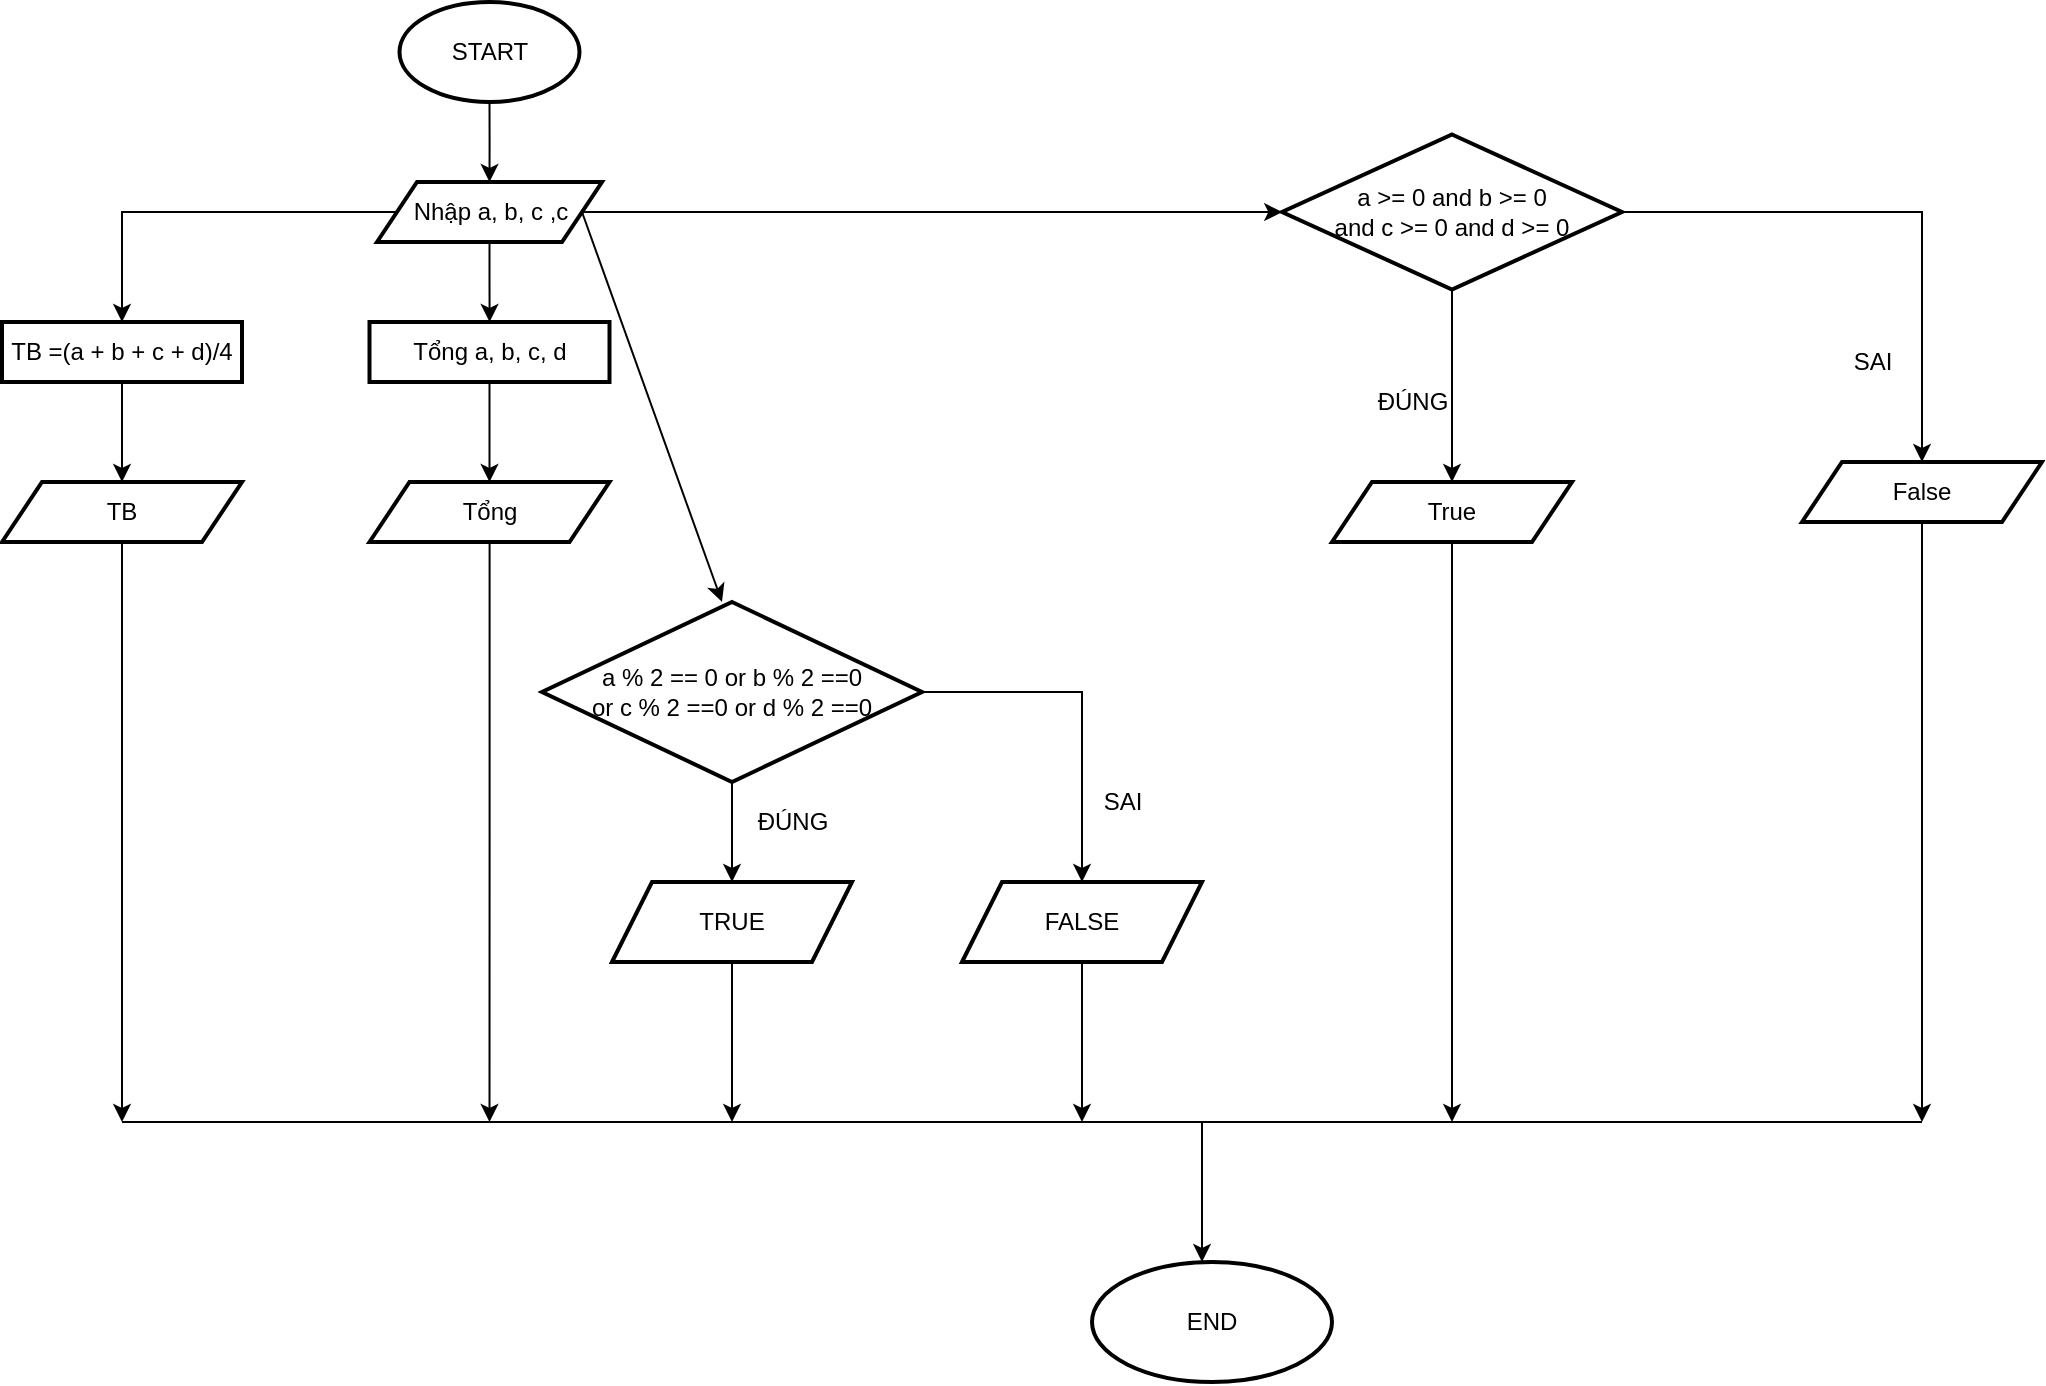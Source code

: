 <mxfile version="14.8.6" type="device"><diagram id="C0a5pLAFAldlSd9tL9P5" name="Trang-1"><mxGraphModel dx="1842" dy="709" grid="1" gridSize="10" guides="1" tooltips="1" connect="1" arrows="1" fold="1" page="1" pageScale="1" pageWidth="827" pageHeight="1169" math="0" shadow="0"><root><mxCell id="0"/><mxCell id="1" parent="0"/><mxCell id="gJk2CyHvvb3bLoK-m6Ll-3" style="edgeStyle=orthogonalEdgeStyle;rounded=0;orthogonalLoop=1;jettySize=auto;html=1;" parent="1" source="gJk2CyHvvb3bLoK-m6Ll-1" target="gJk2CyHvvb3bLoK-m6Ll-4" edge="1"><mxGeometry relative="1" as="geometry"><mxPoint x="285" y="180" as="targetPoint"/></mxGeometry></mxCell><mxCell id="gJk2CyHvvb3bLoK-m6Ll-1" value="START" style="ellipse;whiteSpace=wrap;html=1;strokeWidth=2;" parent="1" vertex="1"><mxGeometry x="238.75" y="80" width="90" height="50" as="geometry"/></mxCell><mxCell id="gJk2CyHvvb3bLoK-m6Ll-5" style="edgeStyle=orthogonalEdgeStyle;rounded=0;orthogonalLoop=1;jettySize=auto;html=1;" parent="1" source="gJk2CyHvvb3bLoK-m6Ll-4" target="gJk2CyHvvb3bLoK-m6Ll-6" edge="1"><mxGeometry relative="1" as="geometry"><mxPoint x="285" y="240" as="targetPoint"/></mxGeometry></mxCell><mxCell id="gJk2CyHvvb3bLoK-m6Ll-7" style="edgeStyle=orthogonalEdgeStyle;rounded=0;orthogonalLoop=1;jettySize=auto;html=1;" parent="1" source="gJk2CyHvvb3bLoK-m6Ll-4" target="gJk2CyHvvb3bLoK-m6Ll-8" edge="1"><mxGeometry relative="1" as="geometry"><mxPoint x="140" y="250" as="targetPoint"/></mxGeometry></mxCell><mxCell id="gJk2CyHvvb3bLoK-m6Ll-13" style="edgeStyle=orthogonalEdgeStyle;rounded=0;orthogonalLoop=1;jettySize=auto;html=1;" parent="1" source="gJk2CyHvvb3bLoK-m6Ll-4" target="gJk2CyHvvb3bLoK-m6Ll-14" edge="1"><mxGeometry relative="1" as="geometry"><mxPoint x="470" y="185" as="targetPoint"/></mxGeometry></mxCell><mxCell id="gJk2CyHvvb3bLoK-m6Ll-4" value="Nhập a, b, c ,c" style="shape=parallelogram;perimeter=parallelogramPerimeter;whiteSpace=wrap;html=1;fixedSize=1;strokeWidth=2;" parent="1" vertex="1"><mxGeometry x="227.5" y="170" width="112.5" height="30" as="geometry"/></mxCell><mxCell id="gJk2CyHvvb3bLoK-m6Ll-11" style="edgeStyle=orthogonalEdgeStyle;rounded=0;orthogonalLoop=1;jettySize=auto;html=1;" parent="1" source="gJk2CyHvvb3bLoK-m6Ll-6" target="gJk2CyHvvb3bLoK-m6Ll-12" edge="1"><mxGeometry relative="1" as="geometry"><mxPoint x="285" y="310" as="targetPoint"/></mxGeometry></mxCell><mxCell id="gJk2CyHvvb3bLoK-m6Ll-6" value="Tổng a, b, c, d" style="rounded=0;whiteSpace=wrap;html=1;strokeWidth=2;" parent="1" vertex="1"><mxGeometry x="223.75" y="240" width="120" height="30" as="geometry"/></mxCell><mxCell id="gJk2CyHvvb3bLoK-m6Ll-9" style="edgeStyle=orthogonalEdgeStyle;rounded=0;orthogonalLoop=1;jettySize=auto;html=1;" parent="1" source="gJk2CyHvvb3bLoK-m6Ll-8" target="gJk2CyHvvb3bLoK-m6Ll-10" edge="1"><mxGeometry relative="1" as="geometry"><mxPoint x="100" y="310" as="targetPoint"/></mxGeometry></mxCell><mxCell id="gJk2CyHvvb3bLoK-m6Ll-8" value="TB =(a + b + c + d)/4" style="rounded=0;whiteSpace=wrap;html=1;strokeWidth=2;" parent="1" vertex="1"><mxGeometry x="40" y="240" width="120" height="30" as="geometry"/></mxCell><mxCell id="gJk2CyHvvb3bLoK-m6Ll-33" style="edgeStyle=orthogonalEdgeStyle;rounded=0;orthogonalLoop=1;jettySize=auto;html=1;" parent="1" source="gJk2CyHvvb3bLoK-m6Ll-10" edge="1"><mxGeometry relative="1" as="geometry"><mxPoint x="100" y="640" as="targetPoint"/></mxGeometry></mxCell><mxCell id="gJk2CyHvvb3bLoK-m6Ll-10" value="TB" style="shape=parallelogram;perimeter=parallelogramPerimeter;whiteSpace=wrap;html=1;fixedSize=1;strokeWidth=2;" parent="1" vertex="1"><mxGeometry x="40" y="320" width="120" height="30" as="geometry"/></mxCell><mxCell id="gJk2CyHvvb3bLoK-m6Ll-35" style="edgeStyle=orthogonalEdgeStyle;rounded=0;orthogonalLoop=1;jettySize=auto;html=1;" parent="1" source="gJk2CyHvvb3bLoK-m6Ll-12" edge="1"><mxGeometry relative="1" as="geometry"><mxPoint x="283.75" y="640" as="targetPoint"/></mxGeometry></mxCell><mxCell id="gJk2CyHvvb3bLoK-m6Ll-12" value="Tổng" style="shape=parallelogram;perimeter=parallelogramPerimeter;whiteSpace=wrap;html=1;fixedSize=1;strokeWidth=2;" parent="1" vertex="1"><mxGeometry x="223.75" y="320" width="120" height="30" as="geometry"/></mxCell><mxCell id="gJk2CyHvvb3bLoK-m6Ll-15" style="edgeStyle=orthogonalEdgeStyle;rounded=0;orthogonalLoop=1;jettySize=auto;html=1;exitX=0.5;exitY=1;exitDx=0;exitDy=0;" parent="1" source="gJk2CyHvvb3bLoK-m6Ll-14" target="gJk2CyHvvb3bLoK-m6Ll-17" edge="1"><mxGeometry relative="1" as="geometry"><mxPoint x="515" y="280" as="targetPoint"/></mxGeometry></mxCell><mxCell id="gJk2CyHvvb3bLoK-m6Ll-16" style="edgeStyle=orthogonalEdgeStyle;rounded=0;orthogonalLoop=1;jettySize=auto;html=1;" parent="1" source="gJk2CyHvvb3bLoK-m6Ll-14" target="gJk2CyHvvb3bLoK-m6Ll-18" edge="1"><mxGeometry relative="1" as="geometry"><mxPoint x="660" y="185" as="targetPoint"/></mxGeometry></mxCell><mxCell id="gJk2CyHvvb3bLoK-m6Ll-14" value="a &amp;gt;= 0 and b &amp;gt;= 0&lt;br&gt;&amp;nbsp;and c &amp;gt;= 0 and d &amp;gt;= 0&amp;nbsp;" style="rhombus;whiteSpace=wrap;html=1;strokeWidth=2;" parent="1" vertex="1"><mxGeometry x="680" y="146.25" width="170" height="77.5" as="geometry"/></mxCell><mxCell id="4RwnbUPeMvp7sf9BTw4c-7" style="edgeStyle=orthogonalEdgeStyle;rounded=0;orthogonalLoop=1;jettySize=auto;html=1;" edge="1" parent="1" source="gJk2CyHvvb3bLoK-m6Ll-17"><mxGeometry relative="1" as="geometry"><mxPoint x="765" y="640" as="targetPoint"/></mxGeometry></mxCell><mxCell id="gJk2CyHvvb3bLoK-m6Ll-17" value="True" style="shape=parallelogram;perimeter=parallelogramPerimeter;whiteSpace=wrap;html=1;fixedSize=1;strokeWidth=2;" parent="1" vertex="1"><mxGeometry x="705" y="320" width="120" height="30" as="geometry"/></mxCell><mxCell id="4RwnbUPeMvp7sf9BTw4c-8" style="edgeStyle=orthogonalEdgeStyle;rounded=0;orthogonalLoop=1;jettySize=auto;html=1;" edge="1" parent="1" source="gJk2CyHvvb3bLoK-m6Ll-18"><mxGeometry relative="1" as="geometry"><mxPoint x="1000" y="640" as="targetPoint"/></mxGeometry></mxCell><mxCell id="gJk2CyHvvb3bLoK-m6Ll-18" value="False" style="shape=parallelogram;perimeter=parallelogramPerimeter;whiteSpace=wrap;html=1;fixedSize=1;strokeWidth=2;" parent="1" vertex="1"><mxGeometry x="940" y="310" width="120" height="30" as="geometry"/></mxCell><mxCell id="gJk2CyHvvb3bLoK-m6Ll-19" value="ĐÚNG" style="text;html=1;resizable=0;autosize=1;align=center;verticalAlign=middle;points=[];fillColor=none;strokeColor=none;rounded=0;" parent="1" vertex="1"><mxGeometry x="720" y="270" width="50" height="20" as="geometry"/></mxCell><mxCell id="gJk2CyHvvb3bLoK-m6Ll-20" value="SAI" style="text;html=1;resizable=0;autosize=1;align=center;verticalAlign=middle;points=[];fillColor=none;strokeColor=none;rounded=0;" parent="1" vertex="1"><mxGeometry x="960" y="250" width="30" height="20" as="geometry"/></mxCell><mxCell id="gJk2CyHvvb3bLoK-m6Ll-25" value="" style="endArrow=classic;html=1;exitX=1;exitY=0.5;exitDx=0;exitDy=0;" parent="1" source="gJk2CyHvvb3bLoK-m6Ll-4" edge="1"><mxGeometry width="50" height="50" relative="1" as="geometry"><mxPoint x="340" y="280" as="sourcePoint"/><mxPoint x="400" y="380" as="targetPoint"/></mxGeometry></mxCell><mxCell id="gJk2CyHvvb3bLoK-m6Ll-27" style="edgeStyle=orthogonalEdgeStyle;rounded=0;orthogonalLoop=1;jettySize=auto;html=1;" parent="1" source="gJk2CyHvvb3bLoK-m6Ll-26" target="gJk2CyHvvb3bLoK-m6Ll-28" edge="1"><mxGeometry relative="1" as="geometry"><mxPoint x="405" y="530" as="targetPoint"/></mxGeometry></mxCell><mxCell id="gJk2CyHvvb3bLoK-m6Ll-29" style="edgeStyle=orthogonalEdgeStyle;rounded=0;orthogonalLoop=1;jettySize=auto;html=1;" parent="1" source="gJk2CyHvvb3bLoK-m6Ll-26" target="gJk2CyHvvb3bLoK-m6Ll-30" edge="1"><mxGeometry relative="1" as="geometry"><mxPoint x="580" y="520" as="targetPoint"/></mxGeometry></mxCell><mxCell id="gJk2CyHvvb3bLoK-m6Ll-26" value="a % 2 == 0 or b % 2 ==0&lt;br&gt;&amp;nbsp;or c % 2 ==0 or d % 2 ==0&amp;nbsp;" style="rhombus;whiteSpace=wrap;html=1;strokeWidth=2;" parent="1" vertex="1"><mxGeometry x="310" y="380" width="190" height="90" as="geometry"/></mxCell><mxCell id="gJk2CyHvvb3bLoK-m6Ll-36" style="edgeStyle=orthogonalEdgeStyle;rounded=0;orthogonalLoop=1;jettySize=auto;html=1;" parent="1" source="gJk2CyHvvb3bLoK-m6Ll-28" edge="1"><mxGeometry relative="1" as="geometry"><mxPoint x="405" y="640" as="targetPoint"/></mxGeometry></mxCell><mxCell id="gJk2CyHvvb3bLoK-m6Ll-28" value="TRUE" style="shape=parallelogram;perimeter=parallelogramPerimeter;whiteSpace=wrap;html=1;fixedSize=1;strokeWidth=2;" parent="1" vertex="1"><mxGeometry x="345" y="520" width="120" height="40" as="geometry"/></mxCell><mxCell id="gJk2CyHvvb3bLoK-m6Ll-37" style="edgeStyle=orthogonalEdgeStyle;rounded=0;orthogonalLoop=1;jettySize=auto;html=1;" parent="1" source="gJk2CyHvvb3bLoK-m6Ll-30" edge="1"><mxGeometry relative="1" as="geometry"><mxPoint x="580" y="640" as="targetPoint"/></mxGeometry></mxCell><mxCell id="gJk2CyHvvb3bLoK-m6Ll-30" value="FALSE" style="shape=parallelogram;perimeter=parallelogramPerimeter;whiteSpace=wrap;html=1;fixedSize=1;strokeWidth=2;" parent="1" vertex="1"><mxGeometry x="520" y="520" width="120" height="40" as="geometry"/></mxCell><mxCell id="gJk2CyHvvb3bLoK-m6Ll-31" value="ĐÚNG" style="text;html=1;resizable=0;autosize=1;align=center;verticalAlign=middle;points=[];fillColor=none;strokeColor=none;rounded=0;" parent="1" vertex="1"><mxGeometry x="410" y="480" width="50" height="20" as="geometry"/></mxCell><mxCell id="gJk2CyHvvb3bLoK-m6Ll-32" value="SAI" style="text;html=1;resizable=0;autosize=1;align=center;verticalAlign=middle;points=[];fillColor=none;strokeColor=none;rounded=0;" parent="1" vertex="1"><mxGeometry x="585" y="470" width="30" height="20" as="geometry"/></mxCell><mxCell id="gJk2CyHvvb3bLoK-m6Ll-41" value="" style="endArrow=none;html=1;" parent="1" edge="1"><mxGeometry width="50" height="50" relative="1" as="geometry"><mxPoint x="1000" y="640" as="sourcePoint"/><mxPoint x="100" y="640" as="targetPoint"/><Array as="points"><mxPoint x="420" y="640"/></Array></mxGeometry></mxCell><mxCell id="gJk2CyHvvb3bLoK-m6Ll-46" value="END" style="ellipse;whiteSpace=wrap;html=1;strokeWidth=2;" parent="1" vertex="1"><mxGeometry x="585" y="710" width="120" height="60" as="geometry"/></mxCell><mxCell id="4RwnbUPeMvp7sf9BTw4c-10" value="" style="endArrow=classic;html=1;" edge="1" parent="1"><mxGeometry width="50" height="50" relative="1" as="geometry"><mxPoint x="640" y="640" as="sourcePoint"/><mxPoint x="640" y="710" as="targetPoint"/></mxGeometry></mxCell></root></mxGraphModel></diagram></mxfile>